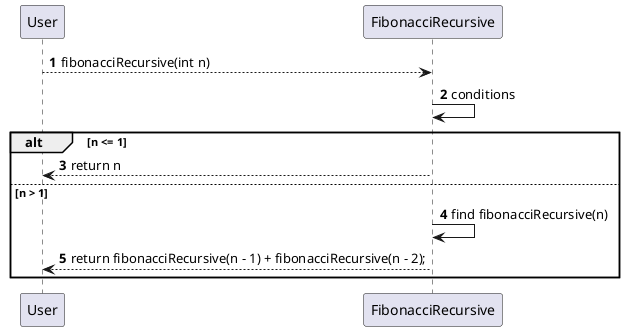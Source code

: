 @startuml
'https://plantuml.com/sequence-diagram

autonumber

User --> FibonacciRecursive:fibonacciRecursive(int n)

FibonacciRecursive -> FibonacciRecursive : conditions

alt n <= 1
FibonacciRecursive --> User: return n

else n > 1
FibonacciRecursive -> FibonacciRecursive : find fibonacciRecursive(n)
FibonacciRecursive --> User: return fibonacciRecursive(n - 1) + fibonacciRecursive(n - 2);

end
@enduml